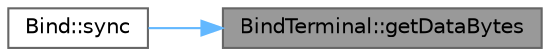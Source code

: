 digraph "BindTerminal::getDataBytes"
{
 // LATEX_PDF_SIZE
  bgcolor="transparent";
  edge [fontname=Helvetica,fontsize=10,labelfontname=Helvetica,labelfontsize=10];
  node [fontname=Helvetica,fontsize=10,shape=box,height=0.2,width=0.4];
  rankdir="RL";
  Node1 [id="Node000001",label="BindTerminal::getDataBytes",height=0.2,width=0.4,color="gray40", fillcolor="grey60", style="filled", fontcolor="black",tooltip="Generates and returns the byte data representing text to be displayed in the terminal."];
  Node1 -> Node2 [id="edge1_Node000001_Node000002",dir="back",color="steelblue1",style="solid",tooltip=" "];
  Node2 [id="Node000002",label="Bind::sync",height=0.2,width=0.4,color="grey40", fillcolor="white", style="filled",URL="$class_bind.html#a8d7445fcfe17448b1e5f95386f9c8638",tooltip="Prints terminal data in a BindTerminal object."];
}
